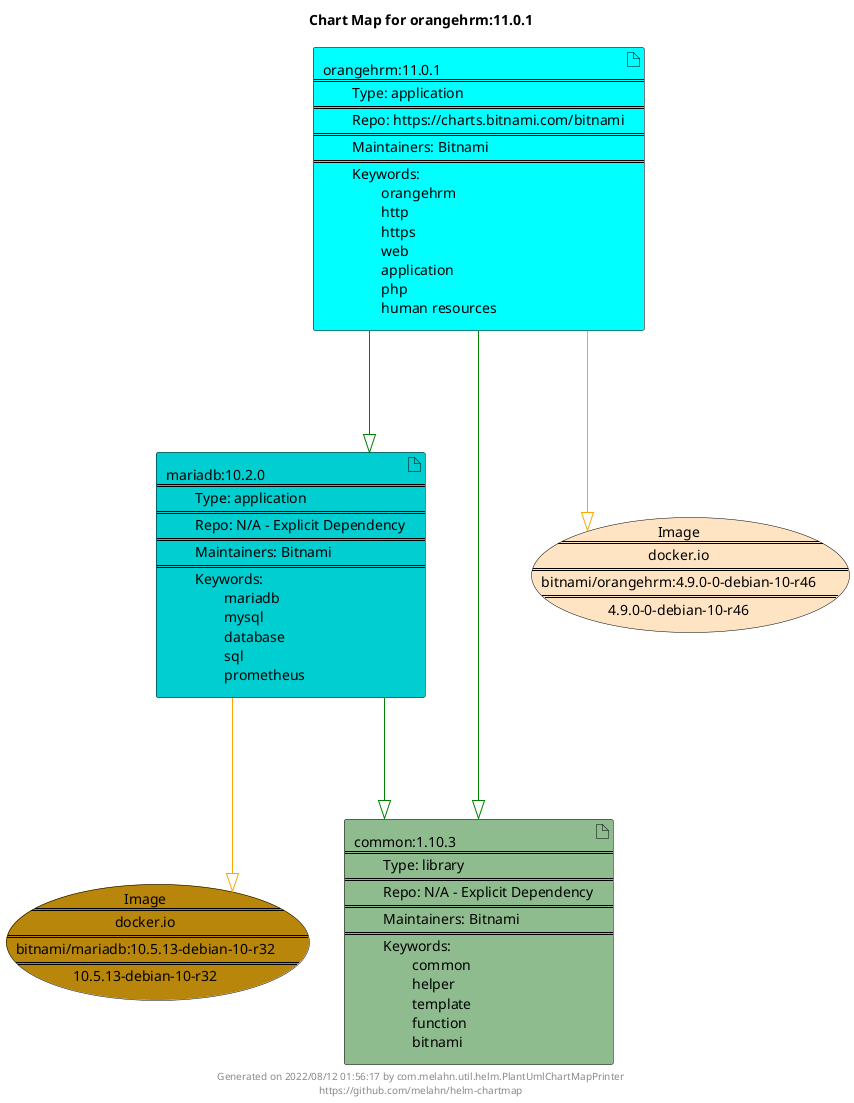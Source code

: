 @startuml
skinparam linetype ortho
skinparam backgroundColor white
skinparam usecaseBorderColor black
skinparam usecaseArrowColor LightSlateGray
skinparam artifactBorderColor black
skinparam artifactArrowColor LightSlateGray

title Chart Map for orangehrm:11.0.1

'There are 3 referenced Helm Charts
artifact "mariadb:10.2.0\n====\n\tType: application\n====\n\tRepo: N/A - Explicit Dependency\n====\n\tMaintainers: Bitnami\n====\n\tKeywords: \n\t\tmariadb\n\t\tmysql\n\t\tdatabase\n\t\tsql\n\t\tprometheus" as mariadb_10_2_0 #DarkTurquoise
artifact "orangehrm:11.0.1\n====\n\tType: application\n====\n\tRepo: https://charts.bitnami.com/bitnami\n====\n\tMaintainers: Bitnami\n====\n\tKeywords: \n\t\torangehrm\n\t\thttp\n\t\thttps\n\t\tweb\n\t\tapplication\n\t\tphp\n\t\thuman resources" as orangehrm_11_0_1 #Cyan
artifact "common:1.10.3\n====\n\tType: library\n====\n\tRepo: N/A - Explicit Dependency\n====\n\tMaintainers: Bitnami\n====\n\tKeywords: \n\t\tcommon\n\t\thelper\n\t\ttemplate\n\t\tfunction\n\t\tbitnami" as common_1_10_3 #DarkSeaGreen

'There are 2 referenced Docker Images
usecase "Image\n====\ndocker.io\n====\nbitnami/mariadb:10.5.13-debian-10-r32\n====\n10.5.13-debian-10-r32" as docker_io_bitnami_mariadb_10_5_13_debian_10_r32 #DarkGoldenRod
usecase "Image\n====\ndocker.io\n====\nbitnami/orangehrm:4.9.0-0-debian-10-r46\n====\n4.9.0-0-debian-10-r46" as docker_io_bitnami_orangehrm_4_9_0_0_debian_10_r46 #Bisque

'Chart Dependencies
orangehrm_11_0_1--[#green]-|>common_1_10_3
orangehrm_11_0_1--[#green]-|>mariadb_10_2_0
mariadb_10_2_0--[#green]-|>common_1_10_3
mariadb_10_2_0--[#orange]-|>docker_io_bitnami_mariadb_10_5_13_debian_10_r32
orangehrm_11_0_1--[#orange]-|>docker_io_bitnami_orangehrm_4_9_0_0_debian_10_r46

center footer Generated on 2022/08/12 01:56:17 by com.melahn.util.helm.PlantUmlChartMapPrinter\nhttps://github.com/melahn/helm-chartmap
@enduml
